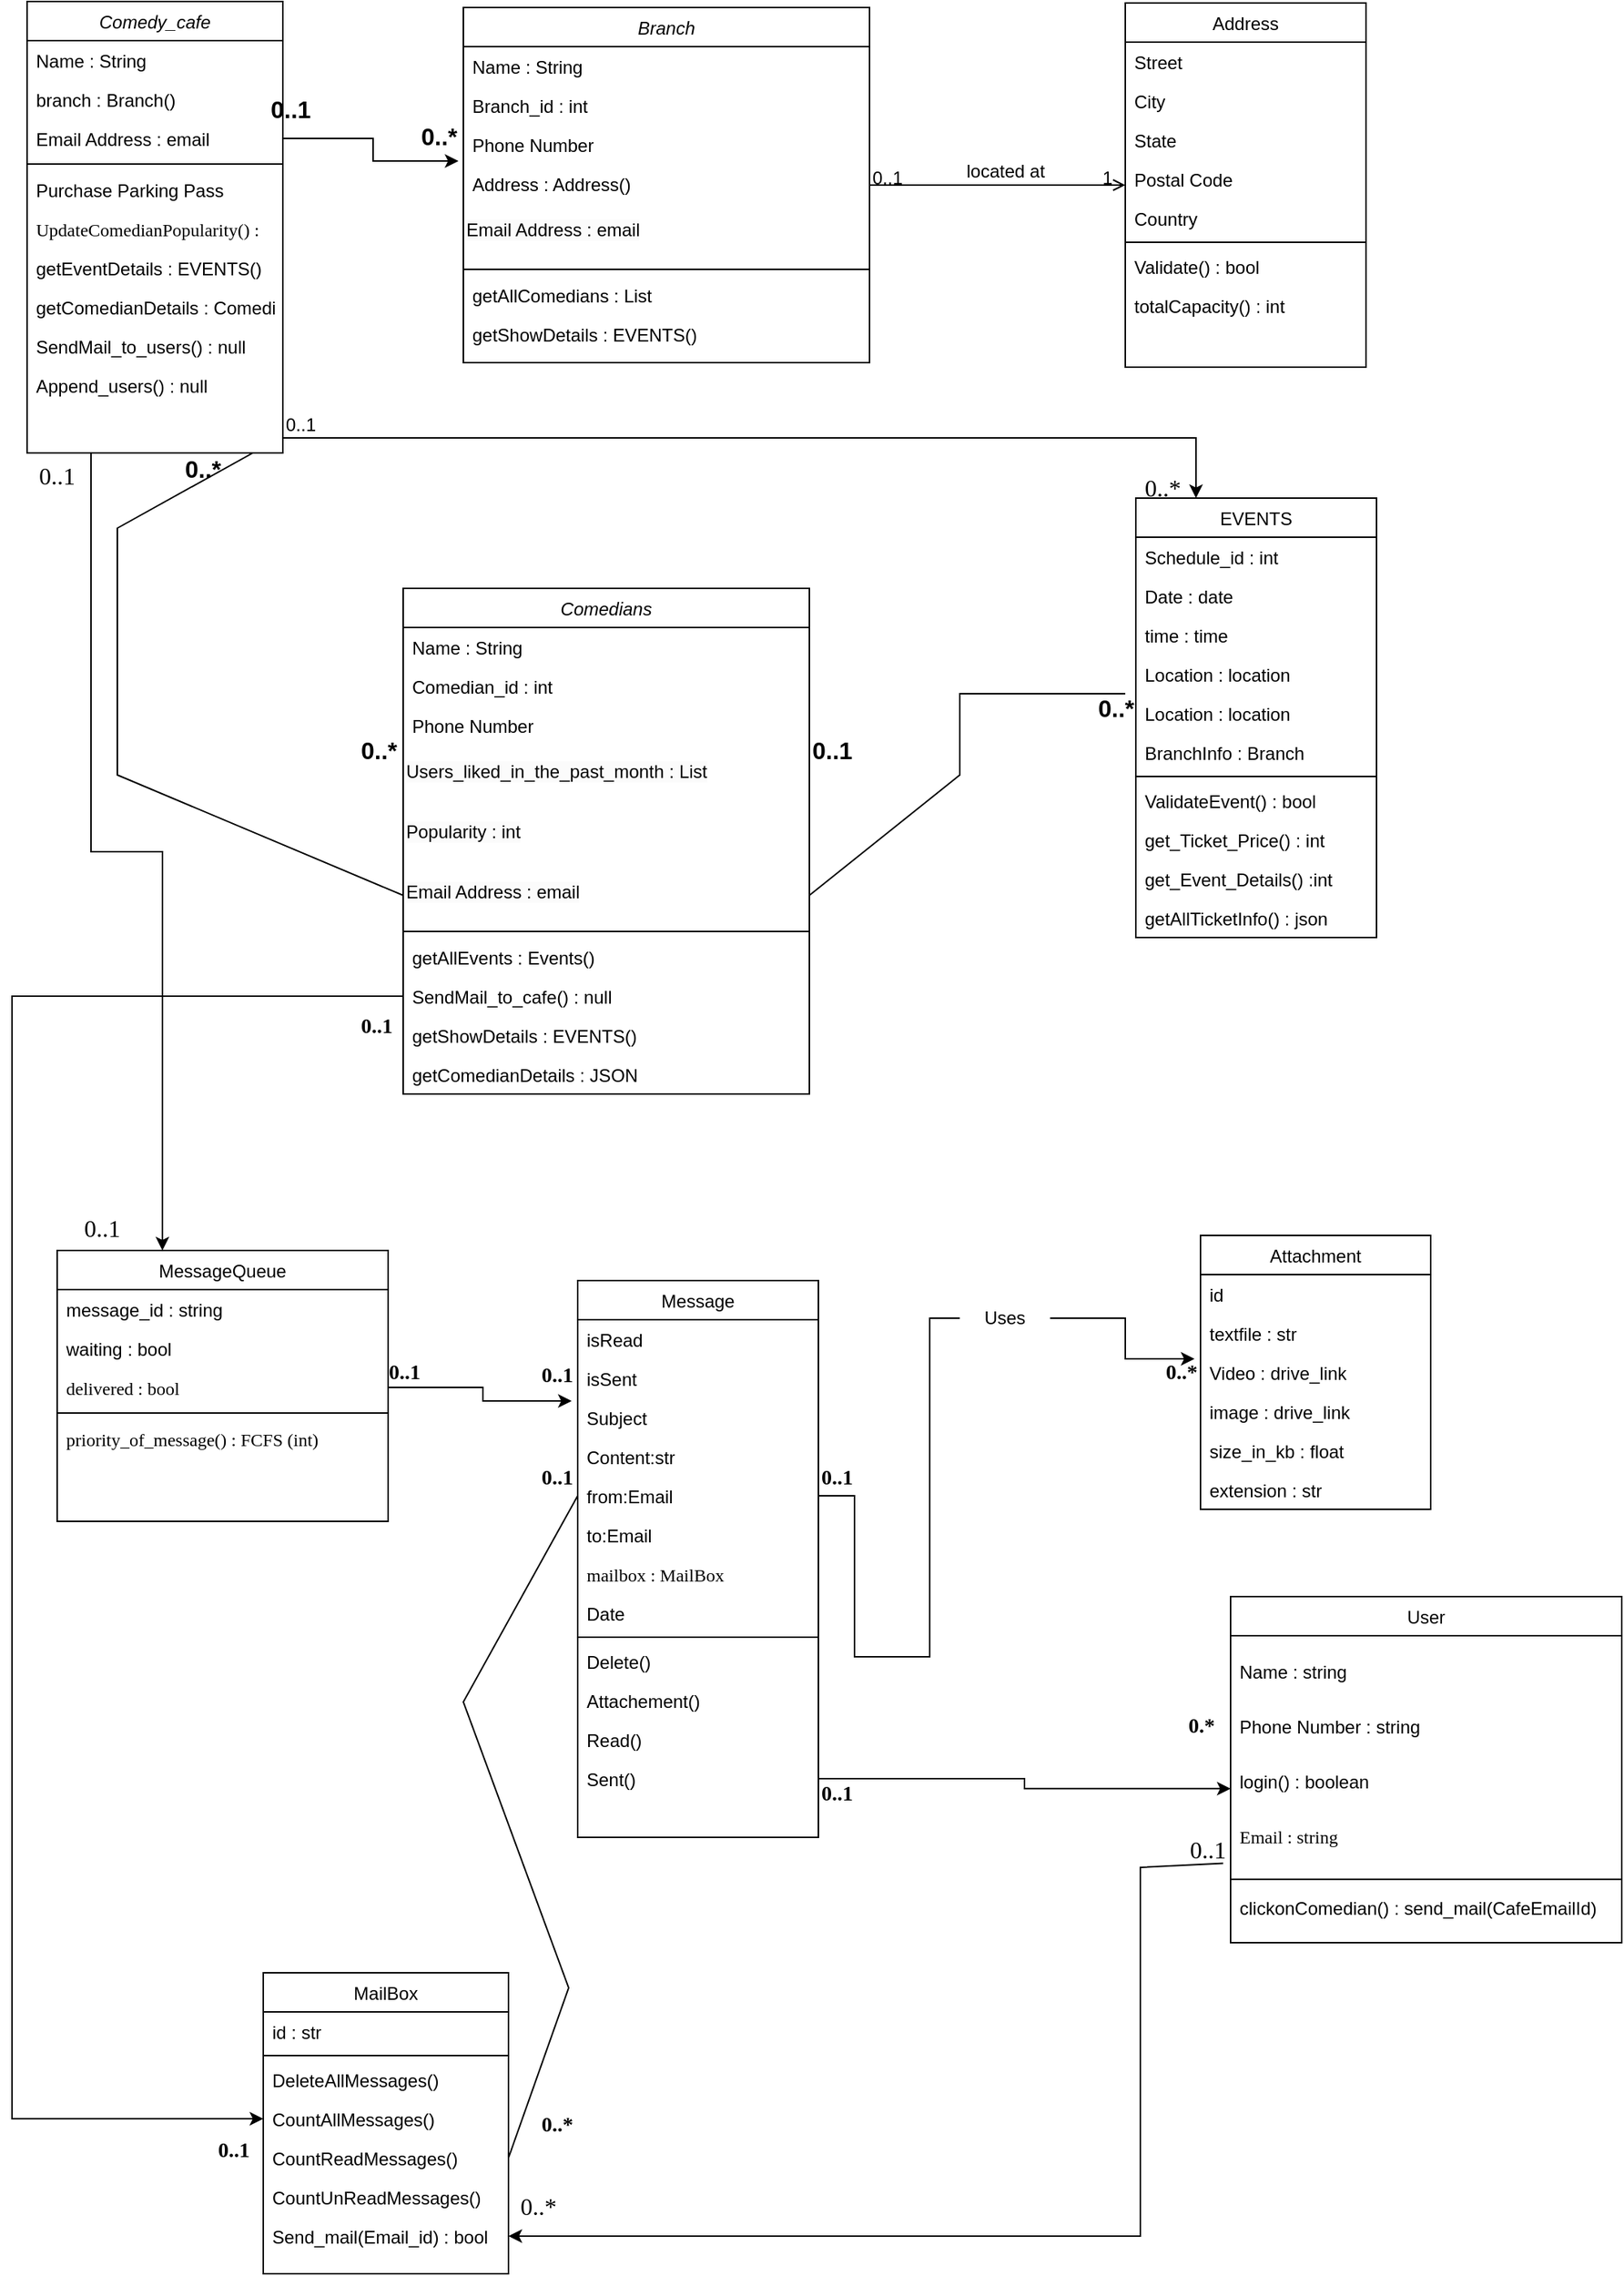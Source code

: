 <mxfile version="20.8.10" type="github">
  <diagram id="C5RBs43oDa-KdzZeNtuy" name="Page-1">
    <mxGraphModel dx="1122" dy="695" grid="1" gridSize="10" guides="1" tooltips="1" connect="1" arrows="1" fold="1" page="1" pageScale="1" pageWidth="413" pageHeight="583" math="0" shadow="0">
      <root>
        <mxCell id="WIyWlLk6GJQsqaUBKTNV-0" />
        <mxCell id="WIyWlLk6GJQsqaUBKTNV-1" parent="WIyWlLk6GJQsqaUBKTNV-0" />
        <mxCell id="zkfFHV4jXpPFQw0GAbJ--0" value="Branch" style="swimlane;fontStyle=2;align=center;verticalAlign=top;childLayout=stackLayout;horizontal=1;startSize=26;horizontalStack=0;resizeParent=1;resizeLast=0;collapsible=1;marginBottom=0;rounded=0;shadow=0;strokeWidth=1;" parent="WIyWlLk6GJQsqaUBKTNV-1" vertex="1">
          <mxGeometry x="310" y="24" width="270" height="236" as="geometry">
            <mxRectangle x="230" y="140" width="160" height="26" as="alternateBounds" />
          </mxGeometry>
        </mxCell>
        <mxCell id="zkfFHV4jXpPFQw0GAbJ--1" value="Name : String" style="text;align=left;verticalAlign=top;spacingLeft=4;spacingRight=4;overflow=hidden;rotatable=0;points=[[0,0.5],[1,0.5]];portConstraint=eastwest;" parent="zkfFHV4jXpPFQw0GAbJ--0" vertex="1">
          <mxGeometry y="26" width="270" height="26" as="geometry" />
        </mxCell>
        <mxCell id="TPlCCfwan0xk1k_wp_Np-145" value="Branch_id : int" style="text;align=left;verticalAlign=top;spacingLeft=4;spacingRight=4;overflow=hidden;rotatable=0;points=[[0,0.5],[1,0.5]];portConstraint=eastwest;rounded=0;shadow=0;html=0;" parent="zkfFHV4jXpPFQw0GAbJ--0" vertex="1">
          <mxGeometry y="52" width="270" height="26" as="geometry" />
        </mxCell>
        <mxCell id="zkfFHV4jXpPFQw0GAbJ--2" value="Phone Number" style="text;align=left;verticalAlign=top;spacingLeft=4;spacingRight=4;overflow=hidden;rotatable=0;points=[[0,0.5],[1,0.5]];portConstraint=eastwest;rounded=0;shadow=0;html=0;" parent="zkfFHV4jXpPFQw0GAbJ--0" vertex="1">
          <mxGeometry y="78" width="270" height="26" as="geometry" />
        </mxCell>
        <mxCell id="zkfFHV4jXpPFQw0GAbJ--3" value="Address : Address()" style="text;align=left;verticalAlign=top;spacingLeft=4;spacingRight=4;overflow=hidden;rotatable=0;points=[[0,0.5],[1,0.5]];portConstraint=eastwest;rounded=0;shadow=0;html=0;" parent="zkfFHV4jXpPFQw0GAbJ--0" vertex="1">
          <mxGeometry y="104" width="270" height="26" as="geometry" />
        </mxCell>
        <mxCell id="TPlCCfwan0xk1k_wp_Np-131" value="&lt;span style=&quot;color: rgb(0, 0, 0); font-family: Helvetica; font-size: 12px; font-style: normal; font-variant-ligatures: normal; font-variant-caps: normal; font-weight: 400; letter-spacing: normal; orphans: 2; text-align: left; text-indent: 0px; text-transform: none; widows: 2; word-spacing: 0px; -webkit-text-stroke-width: 0px; background-color: rgb(251, 251, 251); text-decoration-thickness: initial; text-decoration-style: initial; text-decoration-color: initial; float: none; display: inline !important;&quot;&gt;Email Address : email&lt;/span&gt;" style="text;whiteSpace=wrap;html=1;fontSize=16;fontFamily=Georgia;" parent="zkfFHV4jXpPFQw0GAbJ--0" vertex="1">
          <mxGeometry y="130" width="270" height="40" as="geometry" />
        </mxCell>
        <mxCell id="zkfFHV4jXpPFQw0GAbJ--4" value="" style="line;html=1;strokeWidth=1;align=left;verticalAlign=middle;spacingTop=-1;spacingLeft=3;spacingRight=3;rotatable=0;labelPosition=right;points=[];portConstraint=eastwest;" parent="zkfFHV4jXpPFQw0GAbJ--0" vertex="1">
          <mxGeometry y="170" width="270" height="8" as="geometry" />
        </mxCell>
        <mxCell id="zkfFHV4jXpPFQw0GAbJ--5" value="getAllComedians : List" style="text;align=left;verticalAlign=top;spacingLeft=4;spacingRight=4;overflow=hidden;rotatable=0;points=[[0,0.5],[1,0.5]];portConstraint=eastwest;" parent="zkfFHV4jXpPFQw0GAbJ--0" vertex="1">
          <mxGeometry y="178" width="270" height="26" as="geometry" />
        </mxCell>
        <mxCell id="TPlCCfwan0xk1k_wp_Np-132" value="getShowDetails : EVENTS()" style="text;align=left;verticalAlign=top;spacingLeft=4;spacingRight=4;overflow=hidden;rotatable=0;points=[[0,0.5],[1,0.5]];portConstraint=eastwest;" parent="zkfFHV4jXpPFQw0GAbJ--0" vertex="1">
          <mxGeometry y="204" width="270" height="26" as="geometry" />
        </mxCell>
        <mxCell id="zkfFHV4jXpPFQw0GAbJ--17" value="Address" style="swimlane;fontStyle=0;align=center;verticalAlign=top;childLayout=stackLayout;horizontal=1;startSize=26;horizontalStack=0;resizeParent=1;resizeLast=0;collapsible=1;marginBottom=0;rounded=0;shadow=0;strokeWidth=1;" parent="WIyWlLk6GJQsqaUBKTNV-1" vertex="1">
          <mxGeometry x="750" y="21" width="160" height="242" as="geometry">
            <mxRectangle x="550" y="140" width="160" height="26" as="alternateBounds" />
          </mxGeometry>
        </mxCell>
        <mxCell id="zkfFHV4jXpPFQw0GAbJ--18" value="Street" style="text;align=left;verticalAlign=top;spacingLeft=4;spacingRight=4;overflow=hidden;rotatable=0;points=[[0,0.5],[1,0.5]];portConstraint=eastwest;" parent="zkfFHV4jXpPFQw0GAbJ--17" vertex="1">
          <mxGeometry y="26" width="160" height="26" as="geometry" />
        </mxCell>
        <mxCell id="zkfFHV4jXpPFQw0GAbJ--19" value="City" style="text;align=left;verticalAlign=top;spacingLeft=4;spacingRight=4;overflow=hidden;rotatable=0;points=[[0,0.5],[1,0.5]];portConstraint=eastwest;rounded=0;shadow=0;html=0;" parent="zkfFHV4jXpPFQw0GAbJ--17" vertex="1">
          <mxGeometry y="52" width="160" height="26" as="geometry" />
        </mxCell>
        <mxCell id="zkfFHV4jXpPFQw0GAbJ--20" value="State" style="text;align=left;verticalAlign=top;spacingLeft=4;spacingRight=4;overflow=hidden;rotatable=0;points=[[0,0.5],[1,0.5]];portConstraint=eastwest;rounded=0;shadow=0;html=0;" parent="zkfFHV4jXpPFQw0GAbJ--17" vertex="1">
          <mxGeometry y="78" width="160" height="26" as="geometry" />
        </mxCell>
        <mxCell id="zkfFHV4jXpPFQw0GAbJ--21" value="Postal Code" style="text;align=left;verticalAlign=top;spacingLeft=4;spacingRight=4;overflow=hidden;rotatable=0;points=[[0,0.5],[1,0.5]];portConstraint=eastwest;rounded=0;shadow=0;html=0;" parent="zkfFHV4jXpPFQw0GAbJ--17" vertex="1">
          <mxGeometry y="104" width="160" height="26" as="geometry" />
        </mxCell>
        <mxCell id="zkfFHV4jXpPFQw0GAbJ--22" value="Country" style="text;align=left;verticalAlign=top;spacingLeft=4;spacingRight=4;overflow=hidden;rotatable=0;points=[[0,0.5],[1,0.5]];portConstraint=eastwest;rounded=0;shadow=0;html=0;" parent="zkfFHV4jXpPFQw0GAbJ--17" vertex="1">
          <mxGeometry y="130" width="160" height="26" as="geometry" />
        </mxCell>
        <mxCell id="zkfFHV4jXpPFQw0GAbJ--23" value="" style="line;html=1;strokeWidth=1;align=left;verticalAlign=middle;spacingTop=-1;spacingLeft=3;spacingRight=3;rotatable=0;labelPosition=right;points=[];portConstraint=eastwest;" parent="zkfFHV4jXpPFQw0GAbJ--17" vertex="1">
          <mxGeometry y="156" width="160" height="6" as="geometry" />
        </mxCell>
        <mxCell id="zkfFHV4jXpPFQw0GAbJ--24" value="Validate() : bool" style="text;align=left;verticalAlign=top;spacingLeft=4;spacingRight=4;overflow=hidden;rotatable=0;points=[[0,0.5],[1,0.5]];portConstraint=eastwest;" parent="zkfFHV4jXpPFQw0GAbJ--17" vertex="1">
          <mxGeometry y="162" width="160" height="26" as="geometry" />
        </mxCell>
        <mxCell id="zkfFHV4jXpPFQw0GAbJ--25" value="totalCapacity() : int" style="text;align=left;verticalAlign=top;spacingLeft=4;spacingRight=4;overflow=hidden;rotatable=0;points=[[0,0.5],[1,0.5]];portConstraint=eastwest;" parent="zkfFHV4jXpPFQw0GAbJ--17" vertex="1">
          <mxGeometry y="188" width="160" height="26" as="geometry" />
        </mxCell>
        <mxCell id="zkfFHV4jXpPFQw0GAbJ--26" value="" style="endArrow=open;shadow=0;strokeWidth=1;rounded=0;endFill=1;edgeStyle=elbowEdgeStyle;elbow=vertical;" parent="WIyWlLk6GJQsqaUBKTNV-1" source="zkfFHV4jXpPFQw0GAbJ--0" target="zkfFHV4jXpPFQw0GAbJ--17" edge="1">
          <mxGeometry x="0.5" y="41" relative="1" as="geometry">
            <mxPoint x="380" y="192" as="sourcePoint" />
            <mxPoint x="540" y="192" as="targetPoint" />
            <mxPoint x="-40" y="32" as="offset" />
          </mxGeometry>
        </mxCell>
        <mxCell id="zkfFHV4jXpPFQw0GAbJ--27" value="0..1" style="resizable=0;align=left;verticalAlign=bottom;labelBackgroundColor=none;fontSize=12;" parent="zkfFHV4jXpPFQw0GAbJ--26" connectable="0" vertex="1">
          <mxGeometry x="-1" relative="1" as="geometry">
            <mxPoint y="4" as="offset" />
          </mxGeometry>
        </mxCell>
        <mxCell id="zkfFHV4jXpPFQw0GAbJ--28" value="1" style="resizable=0;align=right;verticalAlign=bottom;labelBackgroundColor=none;fontSize=12;" parent="zkfFHV4jXpPFQw0GAbJ--26" connectable="0" vertex="1">
          <mxGeometry x="1" relative="1" as="geometry">
            <mxPoint x="-7" y="4" as="offset" />
          </mxGeometry>
        </mxCell>
        <mxCell id="zkfFHV4jXpPFQw0GAbJ--29" value="located at" style="text;html=1;resizable=0;points=[];;align=center;verticalAlign=middle;labelBackgroundColor=none;rounded=0;shadow=0;strokeWidth=1;fontSize=12;" parent="zkfFHV4jXpPFQw0GAbJ--26" vertex="1" connectable="0">
          <mxGeometry x="0.5" y="49" relative="1" as="geometry">
            <mxPoint x="-38" y="40" as="offset" />
          </mxGeometry>
        </mxCell>
        <mxCell id="TPlCCfwan0xk1k_wp_Np-191" style="edgeStyle=orthogonalEdgeStyle;rounded=0;orthogonalLoop=1;jettySize=auto;html=1;exitX=0.25;exitY=1;exitDx=0;exitDy=0;entryX=0.318;entryY=0;entryDx=0;entryDy=0;entryPerimeter=0;fontFamily=Georgia;fontSize=16;" parent="WIyWlLk6GJQsqaUBKTNV-1" source="TPlCCfwan0xk1k_wp_Np-108" target="zkfFHV4jXpPFQw0GAbJ--6" edge="1">
          <mxGeometry relative="1" as="geometry" />
        </mxCell>
        <mxCell id="TPlCCfwan0xk1k_wp_Np-108" value="Comedy_cafe" style="swimlane;fontStyle=2;align=center;verticalAlign=top;childLayout=stackLayout;horizontal=1;startSize=26;horizontalStack=0;resizeParent=1;resizeLast=0;collapsible=1;marginBottom=0;rounded=0;shadow=0;strokeWidth=1;" parent="WIyWlLk6GJQsqaUBKTNV-1" vertex="1">
          <mxGeometry x="20" y="20" width="170" height="300" as="geometry">
            <mxRectangle x="230" y="140" width="160" height="26" as="alternateBounds" />
          </mxGeometry>
        </mxCell>
        <mxCell id="TPlCCfwan0xk1k_wp_Np-109" value="Name : String" style="text;align=left;verticalAlign=top;spacingLeft=4;spacingRight=4;overflow=hidden;rotatable=0;points=[[0,0.5],[1,0.5]];portConstraint=eastwest;" parent="TPlCCfwan0xk1k_wp_Np-108" vertex="1">
          <mxGeometry y="26" width="170" height="26" as="geometry" />
        </mxCell>
        <mxCell id="TPlCCfwan0xk1k_wp_Np-110" value="branch : Branch()" style="text;align=left;verticalAlign=top;spacingLeft=4;spacingRight=4;overflow=hidden;rotatable=0;points=[[0,0.5],[1,0.5]];portConstraint=eastwest;rounded=0;shadow=0;html=0;" parent="TPlCCfwan0xk1k_wp_Np-108" vertex="1">
          <mxGeometry y="52" width="170" height="26" as="geometry" />
        </mxCell>
        <mxCell id="TPlCCfwan0xk1k_wp_Np-111" value="Email Address : email" style="text;align=left;verticalAlign=top;spacingLeft=4;spacingRight=4;overflow=hidden;rotatable=0;points=[[0,0.5],[1,0.5]];portConstraint=eastwest;rounded=0;shadow=0;html=0;" parent="TPlCCfwan0xk1k_wp_Np-108" vertex="1">
          <mxGeometry y="78" width="170" height="26" as="geometry" />
        </mxCell>
        <mxCell id="TPlCCfwan0xk1k_wp_Np-112" value="" style="line;html=1;strokeWidth=1;align=left;verticalAlign=middle;spacingTop=-1;spacingLeft=3;spacingRight=3;rotatable=0;labelPosition=right;points=[];portConstraint=eastwest;" parent="TPlCCfwan0xk1k_wp_Np-108" vertex="1">
          <mxGeometry y="104" width="170" height="8" as="geometry" />
        </mxCell>
        <mxCell id="TPlCCfwan0xk1k_wp_Np-113" value="Purchase Parking Pass" style="text;align=left;verticalAlign=top;spacingLeft=4;spacingRight=4;overflow=hidden;rotatable=0;points=[[0,0.5],[1,0.5]];portConstraint=eastwest;" parent="TPlCCfwan0xk1k_wp_Np-108" vertex="1">
          <mxGeometry y="112" width="170" height="26" as="geometry" />
        </mxCell>
        <mxCell id="TPlCCfwan0xk1k_wp_Np-127" value="UpdateComedianPopularity() : " style="text;strokeColor=none;fillColor=none;align=left;verticalAlign=top;spacingLeft=4;spacingRight=4;overflow=hidden;rotatable=0;points=[[0,0.5],[1,0.5]];portConstraint=eastwest;fontSize=12;fontFamily=Georgia;" parent="TPlCCfwan0xk1k_wp_Np-108" vertex="1">
          <mxGeometry y="138" width="170" height="26" as="geometry" />
        </mxCell>
        <mxCell id="TPlCCfwan0xk1k_wp_Np-159" value="getEventDetails : EVENTS()" style="text;align=left;verticalAlign=top;spacingLeft=4;spacingRight=4;overflow=hidden;rotatable=0;points=[[0,0.5],[1,0.5]];portConstraint=eastwest;" parent="TPlCCfwan0xk1k_wp_Np-108" vertex="1">
          <mxGeometry y="164" width="170" height="26" as="geometry" />
        </mxCell>
        <mxCell id="TPlCCfwan0xk1k_wp_Np-170" value="getComedianDetails : Comedians()" style="text;align=left;verticalAlign=top;spacingLeft=4;spacingRight=4;overflow=hidden;rotatable=0;points=[[0,0.5],[1,0.5]];portConstraint=eastwest;" parent="TPlCCfwan0xk1k_wp_Np-108" vertex="1">
          <mxGeometry y="190" width="170" height="26" as="geometry" />
        </mxCell>
        <mxCell id="TPlCCfwan0xk1k_wp_Np-178" value="SendMail_to_users() : null" style="text;align=left;verticalAlign=top;spacingLeft=4;spacingRight=4;overflow=hidden;rotatable=0;points=[[0,0.5],[1,0.5]];portConstraint=eastwest;" parent="TPlCCfwan0xk1k_wp_Np-108" vertex="1">
          <mxGeometry y="216" width="170" height="26" as="geometry" />
        </mxCell>
        <mxCell id="o_kxPmsI3BP2sSxDFneQ-3" value="Append_users() : null" style="text;align=left;verticalAlign=top;spacingLeft=4;spacingRight=4;overflow=hidden;rotatable=0;points=[[0,0.5],[1,0.5]];portConstraint=eastwest;" vertex="1" parent="TPlCCfwan0xk1k_wp_Np-108">
          <mxGeometry y="242" width="170" height="26" as="geometry" />
        </mxCell>
        <mxCell id="TPlCCfwan0xk1k_wp_Np-128" style="edgeStyle=orthogonalEdgeStyle;rounded=0;orthogonalLoop=1;jettySize=auto;html=1;exitX=1;exitY=0.5;exitDx=0;exitDy=0;entryX=-0.012;entryY=0.923;entryDx=0;entryDy=0;entryPerimeter=0;fontFamily=Georgia;fontSize=12;" parent="WIyWlLk6GJQsqaUBKTNV-1" source="TPlCCfwan0xk1k_wp_Np-111" target="zkfFHV4jXpPFQw0GAbJ--2" edge="1">
          <mxGeometry relative="1" as="geometry" />
        </mxCell>
        <mxCell id="TPlCCfwan0xk1k_wp_Np-129" value="0..*" style="resizable=0;align=left;verticalAlign=bottom;labelBackgroundColor=none;fontSize=16;fontStyle=1" parent="WIyWlLk6GJQsqaUBKTNV-1" connectable="0" vertex="1">
          <mxGeometry x="280" y="120" as="geometry" />
        </mxCell>
        <mxCell id="TPlCCfwan0xk1k_wp_Np-130" value="0..1" style="resizable=0;align=left;verticalAlign=bottom;labelBackgroundColor=none;fontSize=16;fontStyle=1" parent="WIyWlLk6GJQsqaUBKTNV-1" connectable="0" vertex="1">
          <mxGeometry x="180" y="102" as="geometry" />
        </mxCell>
        <mxCell id="TPlCCfwan0xk1k_wp_Np-135" value="EVENTS" style="swimlane;fontStyle=0;align=center;verticalAlign=top;childLayout=stackLayout;horizontal=1;startSize=26;horizontalStack=0;resizeParent=1;resizeLast=0;collapsible=1;marginBottom=0;rounded=0;shadow=0;strokeWidth=1;" parent="WIyWlLk6GJQsqaUBKTNV-1" vertex="1">
          <mxGeometry x="757" y="350" width="160" height="292" as="geometry">
            <mxRectangle x="550" y="140" width="160" height="26" as="alternateBounds" />
          </mxGeometry>
        </mxCell>
        <mxCell id="TPlCCfwan0xk1k_wp_Np-136" value="Schedule_id : int" style="text;align=left;verticalAlign=top;spacingLeft=4;spacingRight=4;overflow=hidden;rotatable=0;points=[[0,0.5],[1,0.5]];portConstraint=eastwest;" parent="TPlCCfwan0xk1k_wp_Np-135" vertex="1">
          <mxGeometry y="26" width="160" height="26" as="geometry" />
        </mxCell>
        <mxCell id="TPlCCfwan0xk1k_wp_Np-137" value="Date : date" style="text;align=left;verticalAlign=top;spacingLeft=4;spacingRight=4;overflow=hidden;rotatable=0;points=[[0,0.5],[1,0.5]];portConstraint=eastwest;rounded=0;shadow=0;html=0;" parent="TPlCCfwan0xk1k_wp_Np-135" vertex="1">
          <mxGeometry y="52" width="160" height="26" as="geometry" />
        </mxCell>
        <mxCell id="TPlCCfwan0xk1k_wp_Np-138" value="time : time" style="text;align=left;verticalAlign=top;spacingLeft=4;spacingRight=4;overflow=hidden;rotatable=0;points=[[0,0.5],[1,0.5]];portConstraint=eastwest;rounded=0;shadow=0;html=0;" parent="TPlCCfwan0xk1k_wp_Np-135" vertex="1">
          <mxGeometry y="78" width="160" height="26" as="geometry" />
        </mxCell>
        <mxCell id="TPlCCfwan0xk1k_wp_Np-146" value="Location : location" style="text;align=left;verticalAlign=top;spacingLeft=4;spacingRight=4;overflow=hidden;rotatable=0;points=[[0,0.5],[1,0.5]];portConstraint=eastwest;rounded=0;shadow=0;html=0;" parent="TPlCCfwan0xk1k_wp_Np-135" vertex="1">
          <mxGeometry y="104" width="160" height="26" as="geometry" />
        </mxCell>
        <mxCell id="TPlCCfwan0xk1k_wp_Np-139" value="Location : location" style="text;align=left;verticalAlign=top;spacingLeft=4;spacingRight=4;overflow=hidden;rotatable=0;points=[[0,0.5],[1,0.5]];portConstraint=eastwest;rounded=0;shadow=0;html=0;" parent="TPlCCfwan0xk1k_wp_Np-135" vertex="1">
          <mxGeometry y="130" width="160" height="26" as="geometry" />
        </mxCell>
        <mxCell id="TPlCCfwan0xk1k_wp_Np-140" value="BranchInfo : Branch " style="text;align=left;verticalAlign=top;spacingLeft=4;spacingRight=4;overflow=hidden;rotatable=0;points=[[0,0.5],[1,0.5]];portConstraint=eastwest;rounded=0;shadow=0;html=0;" parent="TPlCCfwan0xk1k_wp_Np-135" vertex="1">
          <mxGeometry y="156" width="160" height="26" as="geometry" />
        </mxCell>
        <mxCell id="TPlCCfwan0xk1k_wp_Np-141" value="" style="line;html=1;strokeWidth=1;align=left;verticalAlign=middle;spacingTop=-1;spacingLeft=3;spacingRight=3;rotatable=0;labelPosition=right;points=[];portConstraint=eastwest;" parent="TPlCCfwan0xk1k_wp_Np-135" vertex="1">
          <mxGeometry y="182" width="160" height="6" as="geometry" />
        </mxCell>
        <mxCell id="TPlCCfwan0xk1k_wp_Np-142" value="ValidateEvent() : bool" style="text;align=left;verticalAlign=top;spacingLeft=4;spacingRight=4;overflow=hidden;rotatable=0;points=[[0,0.5],[1,0.5]];portConstraint=eastwest;" parent="TPlCCfwan0xk1k_wp_Np-135" vertex="1">
          <mxGeometry y="188" width="160" height="26" as="geometry" />
        </mxCell>
        <mxCell id="TPlCCfwan0xk1k_wp_Np-149" value="get_Ticket_Price() : int" style="text;align=left;verticalAlign=top;spacingLeft=4;spacingRight=4;overflow=hidden;rotatable=0;points=[[0,0.5],[1,0.5]];portConstraint=eastwest;" parent="TPlCCfwan0xk1k_wp_Np-135" vertex="1">
          <mxGeometry y="214" width="160" height="26" as="geometry" />
        </mxCell>
        <mxCell id="TPlCCfwan0xk1k_wp_Np-148" value="get_Event_Details() :int" style="text;align=left;verticalAlign=top;spacingLeft=4;spacingRight=4;overflow=hidden;rotatable=0;points=[[0,0.5],[1,0.5]];portConstraint=eastwest;" parent="TPlCCfwan0xk1k_wp_Np-135" vertex="1">
          <mxGeometry y="240" width="160" height="26" as="geometry" />
        </mxCell>
        <mxCell id="TPlCCfwan0xk1k_wp_Np-147" value="getAllTicketInfo() : json" style="text;align=left;verticalAlign=top;spacingLeft=4;spacingRight=4;overflow=hidden;rotatable=0;points=[[0,0.5],[1,0.5]];portConstraint=eastwest;" parent="TPlCCfwan0xk1k_wp_Np-135" vertex="1">
          <mxGeometry y="266" width="160" height="26" as="geometry" />
        </mxCell>
        <mxCell id="TPlCCfwan0xk1k_wp_Np-150" value="Comedians" style="swimlane;fontStyle=2;align=center;verticalAlign=top;childLayout=stackLayout;horizontal=1;startSize=26;horizontalStack=0;resizeParent=1;resizeLast=0;collapsible=1;marginBottom=0;rounded=0;shadow=0;strokeWidth=1;" parent="WIyWlLk6GJQsqaUBKTNV-1" vertex="1">
          <mxGeometry x="270" y="410" width="270" height="336" as="geometry">
            <mxRectangle x="230" y="140" width="160" height="26" as="alternateBounds" />
          </mxGeometry>
        </mxCell>
        <mxCell id="TPlCCfwan0xk1k_wp_Np-151" value="Name : String" style="text;align=left;verticalAlign=top;spacingLeft=4;spacingRight=4;overflow=hidden;rotatable=0;points=[[0,0.5],[1,0.5]];portConstraint=eastwest;" parent="TPlCCfwan0xk1k_wp_Np-150" vertex="1">
          <mxGeometry y="26" width="270" height="26" as="geometry" />
        </mxCell>
        <mxCell id="TPlCCfwan0xk1k_wp_Np-152" value="Comedian_id : int" style="text;align=left;verticalAlign=top;spacingLeft=4;spacingRight=4;overflow=hidden;rotatable=0;points=[[0,0.5],[1,0.5]];portConstraint=eastwest;rounded=0;shadow=0;html=0;" parent="TPlCCfwan0xk1k_wp_Np-150" vertex="1">
          <mxGeometry y="52" width="270" height="26" as="geometry" />
        </mxCell>
        <mxCell id="TPlCCfwan0xk1k_wp_Np-153" value="Phone Number" style="text;align=left;verticalAlign=top;spacingLeft=4;spacingRight=4;overflow=hidden;rotatable=0;points=[[0,0.5],[1,0.5]];portConstraint=eastwest;rounded=0;shadow=0;html=0;" parent="TPlCCfwan0xk1k_wp_Np-150" vertex="1">
          <mxGeometry y="78" width="270" height="26" as="geometry" />
        </mxCell>
        <mxCell id="o_kxPmsI3BP2sSxDFneQ-2" value="&lt;span style=&quot;color: rgb(0, 0, 0); font-family: Helvetica; font-size: 12px; font-style: normal; font-variant-ligatures: normal; font-variant-caps: normal; font-weight: 400; letter-spacing: normal; orphans: 2; text-align: left; text-indent: 0px; text-transform: none; widows: 2; word-spacing: 0px; -webkit-text-stroke-width: 0px; background-color: rgb(251, 251, 251); text-decoration-thickness: initial; text-decoration-style: initial; text-decoration-color: initial; float: none; display: inline !important;&quot;&gt;Users_liked_in_the_past_month : List&lt;/span&gt;" style="text;whiteSpace=wrap;html=1;fontSize=16;fontFamily=Georgia;" vertex="1" parent="TPlCCfwan0xk1k_wp_Np-150">
          <mxGeometry y="104" width="270" height="40" as="geometry" />
        </mxCell>
        <mxCell id="o_kxPmsI3BP2sSxDFneQ-1" value="&lt;span style=&quot;color: rgb(0, 0, 0); font-family: Helvetica; font-size: 12px; font-style: normal; font-variant-ligatures: normal; font-variant-caps: normal; font-weight: 400; letter-spacing: normal; orphans: 2; text-align: left; text-indent: 0px; text-transform: none; widows: 2; word-spacing: 0px; -webkit-text-stroke-width: 0px; background-color: rgb(251, 251, 251); text-decoration-thickness: initial; text-decoration-style: initial; text-decoration-color: initial; float: none; display: inline !important;&quot;&gt;Popularity : int&lt;/span&gt;" style="text;whiteSpace=wrap;html=1;fontSize=16;fontFamily=Georgia;" vertex="1" parent="TPlCCfwan0xk1k_wp_Np-150">
          <mxGeometry y="144" width="270" height="40" as="geometry" />
        </mxCell>
        <mxCell id="TPlCCfwan0xk1k_wp_Np-155" value="&lt;span style=&quot;color: rgb(0, 0, 0); font-family: Helvetica; font-size: 12px; font-style: normal; font-variant-ligatures: normal; font-variant-caps: normal; font-weight: 400; letter-spacing: normal; orphans: 2; text-align: left; text-indent: 0px; text-transform: none; widows: 2; word-spacing: 0px; -webkit-text-stroke-width: 0px; background-color: rgb(251, 251, 251); text-decoration-thickness: initial; text-decoration-style: initial; text-decoration-color: initial; float: none; display: inline !important;&quot;&gt;Email Address : email&lt;/span&gt;" style="text;whiteSpace=wrap;html=1;fontSize=16;fontFamily=Georgia;" parent="TPlCCfwan0xk1k_wp_Np-150" vertex="1">
          <mxGeometry y="184" width="270" height="40" as="geometry" />
        </mxCell>
        <mxCell id="TPlCCfwan0xk1k_wp_Np-156" value="" style="line;html=1;strokeWidth=1;align=left;verticalAlign=middle;spacingTop=-1;spacingLeft=3;spacingRight=3;rotatable=0;labelPosition=right;points=[];portConstraint=eastwest;" parent="TPlCCfwan0xk1k_wp_Np-150" vertex="1">
          <mxGeometry y="224" width="270" height="8" as="geometry" />
        </mxCell>
        <mxCell id="TPlCCfwan0xk1k_wp_Np-157" value="getAllEvents : Events()" style="text;align=left;verticalAlign=top;spacingLeft=4;spacingRight=4;overflow=hidden;rotatable=0;points=[[0,0.5],[1,0.5]];portConstraint=eastwest;" parent="TPlCCfwan0xk1k_wp_Np-150" vertex="1">
          <mxGeometry y="232" width="270" height="26" as="geometry" />
        </mxCell>
        <mxCell id="o_kxPmsI3BP2sSxDFneQ-0" value="SendMail_to_cafe() : null" style="text;align=left;verticalAlign=top;spacingLeft=4;spacingRight=4;overflow=hidden;rotatable=0;points=[[0,0.5],[1,0.5]];portConstraint=eastwest;" vertex="1" parent="TPlCCfwan0xk1k_wp_Np-150">
          <mxGeometry y="258" width="270" height="26" as="geometry" />
        </mxCell>
        <mxCell id="TPlCCfwan0xk1k_wp_Np-158" value="getShowDetails : EVENTS()" style="text;align=left;verticalAlign=top;spacingLeft=4;spacingRight=4;overflow=hidden;rotatable=0;points=[[0,0.5],[1,0.5]];portConstraint=eastwest;" parent="TPlCCfwan0xk1k_wp_Np-150" vertex="1">
          <mxGeometry y="284" width="270" height="26" as="geometry" />
        </mxCell>
        <mxCell id="TPlCCfwan0xk1k_wp_Np-177" value="getComedianDetails : JSON" style="text;align=left;verticalAlign=top;spacingLeft=4;spacingRight=4;overflow=hidden;rotatable=0;points=[[0,0.5],[1,0.5]];portConstraint=eastwest;" parent="TPlCCfwan0xk1k_wp_Np-150" vertex="1">
          <mxGeometry y="310" width="270" height="26" as="geometry" />
        </mxCell>
        <mxCell id="TPlCCfwan0xk1k_wp_Np-163" value="0..*" style="resizable=0;align=left;verticalAlign=bottom;labelBackgroundColor=none;fontSize=16;fontStyle=1" parent="WIyWlLk6GJQsqaUBKTNV-1" connectable="0" vertex="1">
          <mxGeometry x="730" y="500" as="geometry" />
        </mxCell>
        <mxCell id="TPlCCfwan0xk1k_wp_Np-164" value="0..1" style="resizable=0;align=left;verticalAlign=bottom;labelBackgroundColor=none;fontSize=16;fontStyle=1" parent="WIyWlLk6GJQsqaUBKTNV-1" connectable="0" vertex="1">
          <mxGeometry x="540" y="528" as="geometry" />
        </mxCell>
        <mxCell id="TPlCCfwan0xk1k_wp_Np-166" value="" style="endArrow=none;html=1;rounded=0;fontFamily=Georgia;fontSize=16;exitX=1;exitY=0.5;exitDx=0;exitDy=0;" parent="WIyWlLk6GJQsqaUBKTNV-1" source="TPlCCfwan0xk1k_wp_Np-155" edge="1">
          <mxGeometry width="50" height="50" relative="1" as="geometry">
            <mxPoint x="580" y="480" as="sourcePoint" />
            <mxPoint x="750" y="480" as="targetPoint" />
            <Array as="points">
              <mxPoint x="640" y="534" />
              <mxPoint x="640" y="480" />
            </Array>
          </mxGeometry>
        </mxCell>
        <mxCell id="TPlCCfwan0xk1k_wp_Np-167" value="" style="endArrow=none;html=1;rounded=0;fontFamily=Georgia;fontSize=16;entryX=0.5;entryY=1;entryDx=0;entryDy=0;exitX=0;exitY=0.5;exitDx=0;exitDy=0;" parent="WIyWlLk6GJQsqaUBKTNV-1" source="TPlCCfwan0xk1k_wp_Np-155" target="TPlCCfwan0xk1k_wp_Np-108" edge="1">
          <mxGeometry width="50" height="50" relative="1" as="geometry">
            <mxPoint x="80" y="460" as="sourcePoint" />
            <mxPoint x="125" y="267" as="targetPoint" />
            <Array as="points">
              <mxPoint x="80" y="534" />
              <mxPoint x="80" y="370" />
              <mxPoint x="170" y="320" />
            </Array>
          </mxGeometry>
        </mxCell>
        <mxCell id="TPlCCfwan0xk1k_wp_Np-168" value="0..*" style="resizable=0;align=left;verticalAlign=bottom;labelBackgroundColor=none;fontSize=16;fontStyle=1" parent="WIyWlLk6GJQsqaUBKTNV-1" connectable="0" vertex="1">
          <mxGeometry x="240" y="528" as="geometry" />
        </mxCell>
        <mxCell id="TPlCCfwan0xk1k_wp_Np-169" value="0..*" style="resizable=0;align=left;verticalAlign=bottom;labelBackgroundColor=none;fontSize=16;fontStyle=1" parent="WIyWlLk6GJQsqaUBKTNV-1" connectable="0" vertex="1">
          <mxGeometry x="80" y="335" as="geometry">
            <mxPoint x="43" y="6" as="offset" />
          </mxGeometry>
        </mxCell>
        <mxCell id="zkfFHV4jXpPFQw0GAbJ--6" value="MessageQueue" style="swimlane;fontStyle=0;align=center;verticalAlign=top;childLayout=stackLayout;horizontal=1;startSize=26;horizontalStack=0;resizeParent=1;resizeLast=0;collapsible=1;marginBottom=0;rounded=0;shadow=0;strokeWidth=1;container=0;" parent="WIyWlLk6GJQsqaUBKTNV-1" vertex="1">
          <mxGeometry x="40" y="850" width="220" height="180" as="geometry">
            <mxRectangle x="130" y="380" width="160" height="26" as="alternateBounds" />
          </mxGeometry>
        </mxCell>
        <mxCell id="TPlCCfwan0xk1k_wp_Np-31" value="Message" style="swimlane;fontStyle=0;align=center;verticalAlign=top;childLayout=stackLayout;horizontal=1;startSize=26;horizontalStack=0;resizeParent=1;resizeLast=0;collapsible=1;marginBottom=0;rounded=0;shadow=0;strokeWidth=1;container=0;" parent="WIyWlLk6GJQsqaUBKTNV-1" vertex="1">
          <mxGeometry x="386" y="870" width="160" height="370" as="geometry">
            <mxRectangle x="550" y="140" width="160" height="26" as="alternateBounds" />
          </mxGeometry>
        </mxCell>
        <mxCell id="TPlCCfwan0xk1k_wp_Np-91" value="" style="edgeStyle=orthogonalEdgeStyle;rounded=0;orthogonalLoop=1;jettySize=auto;html=1;exitX=1;exitY=0.5;exitDx=0;exitDy=0;endArrow=none;" parent="WIyWlLk6GJQsqaUBKTNV-1" source="TPlCCfwan0xk1k_wp_Np-43" target="TPlCCfwan0xk1k_wp_Np-92" edge="1">
          <mxGeometry relative="1" as="geometry">
            <mxPoint x="730" y="1300" as="targetPoint" />
            <mxPoint x="546" y="1013" as="sourcePoint" />
            <Array as="points">
              <mxPoint x="570" y="1013" />
              <mxPoint x="570" y="1120" />
              <mxPoint x="620" y="1120" />
            </Array>
          </mxGeometry>
        </mxCell>
        <mxCell id="TPlCCfwan0xk1k_wp_Np-182" style="edgeStyle=orthogonalEdgeStyle;rounded=0;orthogonalLoop=1;jettySize=auto;html=1;exitX=1;exitY=0.5;exitDx=0;exitDy=0;entryX=-0.026;entryY=0.154;entryDx=0;entryDy=0;entryPerimeter=0;fontFamily=Georgia;fontSize=16;" parent="WIyWlLk6GJQsqaUBKTNV-1" source="TPlCCfwan0xk1k_wp_Np-92" target="TPlCCfwan0xk1k_wp_Np-82" edge="1">
          <mxGeometry relative="1" as="geometry" />
        </mxCell>
        <mxCell id="TPlCCfwan0xk1k_wp_Np-92" value="Uses" style="text;html=1;strokeColor=none;fillColor=none;align=center;verticalAlign=middle;whiteSpace=wrap;rounded=0;container=0;" parent="WIyWlLk6GJQsqaUBKTNV-1" vertex="1">
          <mxGeometry x="640" y="880" width="60" height="30" as="geometry" />
        </mxCell>
        <mxCell id="TPlCCfwan0xk1k_wp_Np-95" value="0..1" style="resizable=0;align=left;verticalAlign=bottom;labelBackgroundColor=none;fontSize=14;fontStyle=1;fontFamily=Georgia;container=0;" parent="WIyWlLk6GJQsqaUBKTNV-1" connectable="0" vertex="1">
          <mxGeometry x="546" y="1010" as="geometry" />
        </mxCell>
        <mxCell id="TPlCCfwan0xk1k_wp_Np-96" value="" style="endArrow=none;html=1;rounded=0;fontFamily=Georgia;fontSize=14;exitX=1;exitY=0.5;exitDx=0;exitDy=0;entryX=0;entryY=0.5;entryDx=0;entryDy=0;" parent="WIyWlLk6GJQsqaUBKTNV-1" source="TPlCCfwan0xk1k_wp_Np-61" target="TPlCCfwan0xk1k_wp_Np-43" edge="1">
          <mxGeometry width="50" height="50" relative="1" as="geometry">
            <mxPoint x="404" y="1390" as="sourcePoint" />
            <mxPoint x="454" y="1340" as="targetPoint" />
            <Array as="points">
              <mxPoint x="380" y="1340" />
              <mxPoint x="310" y="1150" />
            </Array>
          </mxGeometry>
        </mxCell>
        <mxCell id="TPlCCfwan0xk1k_wp_Np-99" value="0..1" style="resizable=0;align=left;verticalAlign=bottom;labelBackgroundColor=none;fontSize=14;fontStyle=1;fontFamily=Georgia;container=0;" parent="WIyWlLk6GJQsqaUBKTNV-1" connectable="0" vertex="1">
          <mxGeometry x="360" y="1010" as="geometry" />
        </mxCell>
        <mxCell id="TPlCCfwan0xk1k_wp_Np-105" style="edgeStyle=orthogonalEdgeStyle;rounded=0;orthogonalLoop=1;jettySize=auto;html=1;exitX=1;exitY=0.5;exitDx=0;exitDy=0;entryX=-0.025;entryY=0.077;entryDx=0;entryDy=0;entryPerimeter=0;fontFamily=Georgia;fontSize=12;" parent="WIyWlLk6GJQsqaUBKTNV-1" source="TPlCCfwan0xk1k_wp_Np-100" target="TPlCCfwan0xk1k_wp_Np-34" edge="1">
          <mxGeometry relative="1" as="geometry" />
        </mxCell>
        <mxCell id="TPlCCfwan0xk1k_wp_Np-106" value="0..1" style="resizable=0;align=left;verticalAlign=bottom;labelBackgroundColor=none;fontSize=14;fontStyle=1;fontFamily=Georgia;container=0;" parent="WIyWlLk6GJQsqaUBKTNV-1" connectable="0" vertex="1">
          <mxGeometry x="258.5" y="940" as="geometry" />
        </mxCell>
        <mxCell id="TPlCCfwan0xk1k_wp_Np-107" value="0..1" style="resizable=0;align=left;verticalAlign=bottom;labelBackgroundColor=none;fontSize=14;fontStyle=1;fontFamily=Georgia;container=0;" parent="WIyWlLk6GJQsqaUBKTNV-1" connectable="0" vertex="1">
          <mxGeometry x="360" y="942" as="geometry" />
        </mxCell>
        <mxCell id="TPlCCfwan0xk1k_wp_Np-123" style="edgeStyle=orthogonalEdgeStyle;rounded=0;orthogonalLoop=1;jettySize=auto;html=1;exitX=1;exitY=0.5;exitDx=0;exitDy=0;entryX=0;entryY=0.5;entryDx=0;entryDy=0;fontFamily=Georgia;fontSize=12;" parent="WIyWlLk6GJQsqaUBKTNV-1" source="TPlCCfwan0xk1k_wp_Np-39" target="41kQ8d5mnM5o8ySOcaNj-13" edge="1">
          <mxGeometry relative="1" as="geometry">
            <mxPoint x="540" y="941" as="sourcePoint" />
            <mxPoint x="722" y="950.002" as="targetPoint" />
          </mxGeometry>
        </mxCell>
        <mxCell id="zkfFHV4jXpPFQw0GAbJ--7" value="message_id : string" style="text;align=left;verticalAlign=top;spacingLeft=4;spacingRight=4;overflow=hidden;rotatable=0;points=[[0,0.5],[1,0.5]];portConstraint=eastwest;container=0;" parent="WIyWlLk6GJQsqaUBKTNV-1" vertex="1">
          <mxGeometry x="40" y="876" width="220" height="26" as="geometry" />
        </mxCell>
        <mxCell id="zkfFHV4jXpPFQw0GAbJ--8" value="waiting : bool" style="text;align=left;verticalAlign=top;spacingLeft=4;spacingRight=4;overflow=hidden;rotatable=0;points=[[0,0.5],[1,0.5]];portConstraint=eastwest;rounded=0;shadow=0;html=0;container=0;" parent="WIyWlLk6GJQsqaUBKTNV-1" vertex="1">
          <mxGeometry x="40" y="902" width="220" height="26" as="geometry" />
        </mxCell>
        <mxCell id="TPlCCfwan0xk1k_wp_Np-100" value="delivered : bool" style="text;strokeColor=none;fillColor=none;align=left;verticalAlign=top;spacingLeft=4;spacingRight=4;overflow=hidden;rotatable=0;points=[[0,0.5],[1,0.5]];portConstraint=eastwest;fontSize=12;fontFamily=Georgia;container=0;" parent="WIyWlLk6GJQsqaUBKTNV-1" vertex="1">
          <mxGeometry x="40" y="928" width="220" height="26" as="geometry" />
        </mxCell>
        <mxCell id="zkfFHV4jXpPFQw0GAbJ--9" value="" style="line;html=1;strokeWidth=1;align=left;verticalAlign=middle;spacingTop=-1;spacingLeft=3;spacingRight=3;rotatable=0;labelPosition=right;points=[];portConstraint=eastwest;container=0;" parent="WIyWlLk6GJQsqaUBKTNV-1" vertex="1">
          <mxGeometry x="40" y="954" width="220" height="8" as="geometry" />
        </mxCell>
        <mxCell id="TPlCCfwan0xk1k_wp_Np-104" value="priority_of_message() : FCFS (int)" style="text;strokeColor=none;fillColor=none;align=left;verticalAlign=top;spacingLeft=4;spacingRight=4;overflow=hidden;rotatable=0;points=[[0,0.5],[1,0.5]];portConstraint=eastwest;fontSize=12;fontFamily=Georgia;container=0;" parent="WIyWlLk6GJQsqaUBKTNV-1" vertex="1">
          <mxGeometry x="40" y="962" width="220" height="26" as="geometry" />
        </mxCell>
        <mxCell id="TPlCCfwan0xk1k_wp_Np-32" value="isRead" style="text;align=left;verticalAlign=top;spacingLeft=4;spacingRight=4;overflow=hidden;rotatable=0;points=[[0,0.5],[1,0.5]];portConstraint=eastwest;container=0;" parent="WIyWlLk6GJQsqaUBKTNV-1" vertex="1">
          <mxGeometry x="386" y="896" width="160" height="26" as="geometry" />
        </mxCell>
        <mxCell id="TPlCCfwan0xk1k_wp_Np-33" value="isSent" style="text;align=left;verticalAlign=top;spacingLeft=4;spacingRight=4;overflow=hidden;rotatable=0;points=[[0,0.5],[1,0.5]];portConstraint=eastwest;rounded=0;shadow=0;html=0;container=0;" parent="WIyWlLk6GJQsqaUBKTNV-1" vertex="1">
          <mxGeometry x="386" y="922" width="160" height="26" as="geometry" />
        </mxCell>
        <mxCell id="TPlCCfwan0xk1k_wp_Np-34" value="Subject" style="text;align=left;verticalAlign=top;spacingLeft=4;spacingRight=4;overflow=hidden;rotatable=0;points=[[0,0.5],[1,0.5]];portConstraint=eastwest;rounded=0;shadow=0;html=0;container=0;" parent="WIyWlLk6GJQsqaUBKTNV-1" vertex="1">
          <mxGeometry x="386" y="948" width="160" height="26" as="geometry" />
        </mxCell>
        <mxCell id="TPlCCfwan0xk1k_wp_Np-35" value="Content:str " style="text;align=left;verticalAlign=top;spacingLeft=4;spacingRight=4;overflow=hidden;rotatable=0;points=[[0,0.5],[1,0.5]];portConstraint=eastwest;rounded=0;shadow=0;html=0;container=0;" parent="WIyWlLk6GJQsqaUBKTNV-1" vertex="1">
          <mxGeometry x="386" y="974" width="160" height="26" as="geometry" />
        </mxCell>
        <mxCell id="TPlCCfwan0xk1k_wp_Np-43" value="from:Email" style="text;strokeColor=none;fillColor=none;align=left;verticalAlign=top;spacingLeft=4;spacingRight=4;overflow=hidden;rotatable=0;points=[[0,0.5],[1,0.5]];portConstraint=eastwest;container=0;" parent="WIyWlLk6GJQsqaUBKTNV-1" vertex="1">
          <mxGeometry x="386" y="1000" width="160" height="26" as="geometry" />
        </mxCell>
        <mxCell id="TPlCCfwan0xk1k_wp_Np-36" value="to:Email" style="text;align=left;verticalAlign=top;spacingLeft=4;spacingRight=4;overflow=hidden;rotatable=0;points=[[0,0.5],[1,0.5]];portConstraint=eastwest;rounded=0;shadow=0;html=0;container=0;" parent="WIyWlLk6GJQsqaUBKTNV-1" vertex="1">
          <mxGeometry x="386" y="1026" width="160" height="26" as="geometry" />
        </mxCell>
        <mxCell id="TPlCCfwan0xk1k_wp_Np-102" value="mailbox : MailBox" style="text;strokeColor=none;fillColor=none;align=left;verticalAlign=top;spacingLeft=4;spacingRight=4;overflow=hidden;rotatable=0;points=[[0,0.5],[1,0.5]];portConstraint=eastwest;fontSize=12;fontFamily=Georgia;container=0;" parent="WIyWlLk6GJQsqaUBKTNV-1" vertex="1">
          <mxGeometry x="386" y="1052" width="160" height="26" as="geometry" />
        </mxCell>
        <mxCell id="TPlCCfwan0xk1k_wp_Np-45" value="Date" style="text;strokeColor=none;fillColor=none;align=left;verticalAlign=top;spacingLeft=4;spacingRight=4;overflow=hidden;rotatable=0;points=[[0,0.5],[1,0.5]];portConstraint=eastwest;container=0;" parent="WIyWlLk6GJQsqaUBKTNV-1" vertex="1">
          <mxGeometry x="386" y="1078" width="160" height="26" as="geometry" />
        </mxCell>
        <mxCell id="TPlCCfwan0xk1k_wp_Np-37" value="" style="line;html=1;strokeWidth=1;align=left;verticalAlign=middle;spacingTop=-1;spacingLeft=3;spacingRight=3;rotatable=0;labelPosition=right;points=[];portConstraint=eastwest;container=0;" parent="WIyWlLk6GJQsqaUBKTNV-1" vertex="1">
          <mxGeometry x="386" y="1104" width="160" height="6" as="geometry" />
        </mxCell>
        <mxCell id="TPlCCfwan0xk1k_wp_Np-48" value="Delete()" style="text;strokeColor=none;fillColor=none;align=left;verticalAlign=top;spacingLeft=4;spacingRight=4;overflow=hidden;rotatable=0;points=[[0,0.5],[1,0.5]];portConstraint=eastwest;container=0;" parent="WIyWlLk6GJQsqaUBKTNV-1" vertex="1">
          <mxGeometry x="386" y="1110" width="160" height="26" as="geometry" />
        </mxCell>
        <mxCell id="TPlCCfwan0xk1k_wp_Np-46" value="Attachement()" style="text;strokeColor=none;fillColor=none;align=left;verticalAlign=top;spacingLeft=4;spacingRight=4;overflow=hidden;rotatable=0;points=[[0,0.5],[1,0.5]];portConstraint=eastwest;container=0;" parent="WIyWlLk6GJQsqaUBKTNV-1" vertex="1">
          <mxGeometry x="386" y="1136" width="160" height="26" as="geometry" />
        </mxCell>
        <mxCell id="TPlCCfwan0xk1k_wp_Np-38" value="Read()" style="text;align=left;verticalAlign=top;spacingLeft=4;spacingRight=4;overflow=hidden;rotatable=0;points=[[0,0.5],[1,0.5]];portConstraint=eastwest;container=0;" parent="WIyWlLk6GJQsqaUBKTNV-1" vertex="1">
          <mxGeometry x="386" y="1162" width="160" height="26" as="geometry" />
        </mxCell>
        <mxCell id="TPlCCfwan0xk1k_wp_Np-39" value="Sent()" style="text;align=left;verticalAlign=top;spacingLeft=4;spacingRight=4;overflow=hidden;rotatable=0;points=[[0,0.5],[1,0.5]];portConstraint=eastwest;container=0;" parent="WIyWlLk6GJQsqaUBKTNV-1" vertex="1">
          <mxGeometry x="386" y="1188" width="160" height="26" as="geometry" />
        </mxCell>
        <mxCell id="TPlCCfwan0xk1k_wp_Np-172" style="edgeStyle=orthogonalEdgeStyle;rounded=0;orthogonalLoop=1;jettySize=auto;html=1;exitX=1;exitY=0.5;exitDx=0;exitDy=0;entryX=0.25;entryY=0;entryDx=0;entryDy=0;fontFamily=Georgia;fontSize=16;" parent="WIyWlLk6GJQsqaUBKTNV-1" source="TPlCCfwan0xk1k_wp_Np-159" target="TPlCCfwan0xk1k_wp_Np-135" edge="1">
          <mxGeometry relative="1" as="geometry">
            <Array as="points">
              <mxPoint x="190" y="310" />
              <mxPoint x="797" y="310" />
            </Array>
          </mxGeometry>
        </mxCell>
        <mxCell id="TPlCCfwan0xk1k_wp_Np-173" value="0..1" style="resizable=0;align=left;verticalAlign=bottom;labelBackgroundColor=none;fontSize=12;" parent="WIyWlLk6GJQsqaUBKTNV-1" connectable="0" vertex="1">
          <mxGeometry x="190" y="310" as="geometry" />
        </mxCell>
        <mxCell id="TPlCCfwan0xk1k_wp_Np-176" value="0..*" style="text;html=1;strokeColor=none;fillColor=none;align=center;verticalAlign=middle;whiteSpace=wrap;rounded=0;fontSize=16;fontFamily=Georgia;" parent="WIyWlLk6GJQsqaUBKTNV-1" vertex="1">
          <mxGeometry x="750" y="335" width="50" height="15" as="geometry" />
        </mxCell>
        <mxCell id="TPlCCfwan0xk1k_wp_Np-179" value="" style="group" parent="WIyWlLk6GJQsqaUBKTNV-1" vertex="1" connectable="0">
          <mxGeometry x="820" y="1080" width="260" height="230" as="geometry" />
        </mxCell>
        <mxCell id="TPlCCfwan0xk1k_wp_Np-115" value="User" style="swimlane;fontStyle=0;align=center;verticalAlign=top;childLayout=stackLayout;horizontal=1;startSize=26;horizontalStack=0;resizeParent=1;resizeLast=0;collapsible=1;marginBottom=0;rounded=0;shadow=0;strokeWidth=1;container=0;" parent="TPlCCfwan0xk1k_wp_Np-179" vertex="1">
          <mxGeometry width="260" height="230.0" as="geometry">
            <mxRectangle x="130" y="380" width="160" height="26" as="alternateBounds" />
          </mxGeometry>
        </mxCell>
        <mxCell id="TPlCCfwan0xk1k_wp_Np-116" value="Name : string" style="text;align=left;verticalAlign=top;spacingLeft=4;spacingRight=4;overflow=hidden;rotatable=0;points=[[0,0.5],[1,0.5]];portConstraint=eastwest;container=0;" parent="TPlCCfwan0xk1k_wp_Np-179" vertex="1">
          <mxGeometry y="36.463" width="260" height="36.463" as="geometry" />
        </mxCell>
        <mxCell id="TPlCCfwan0xk1k_wp_Np-117" value="Phone Number : string" style="text;align=left;verticalAlign=top;spacingLeft=4;spacingRight=4;overflow=hidden;rotatable=0;points=[[0,0.5],[1,0.5]];portConstraint=eastwest;rounded=0;shadow=0;html=0;container=0;" parent="TPlCCfwan0xk1k_wp_Np-179" vertex="1">
          <mxGeometry y="72.927" width="260" height="36.463" as="geometry" />
        </mxCell>
        <mxCell id="41kQ8d5mnM5o8ySOcaNj-13" value="login() : boolean" style="text;align=left;verticalAlign=top;spacingLeft=4;spacingRight=4;overflow=hidden;rotatable=0;points=[[0,0.5],[1,0.5]];portConstraint=eastwest;container=0;" parent="TPlCCfwan0xk1k_wp_Np-179" vertex="1">
          <mxGeometry y="109.39" width="260" height="36.463" as="geometry" />
        </mxCell>
        <mxCell id="TPlCCfwan0xk1k_wp_Np-118" value="Email : string" style="text;strokeColor=none;fillColor=none;align=left;verticalAlign=top;spacingLeft=4;spacingRight=4;overflow=hidden;rotatable=0;points=[[0,0.5],[1,0.5]];portConstraint=eastwest;fontSize=12;fontFamily=Georgia;container=0;" parent="TPlCCfwan0xk1k_wp_Np-179" vertex="1">
          <mxGeometry y="145.854" width="260" height="36.463" as="geometry" />
        </mxCell>
        <mxCell id="TPlCCfwan0xk1k_wp_Np-119" value="" style="line;html=1;strokeWidth=1;align=left;verticalAlign=middle;spacingTop=-1;spacingLeft=3;spacingRight=3;rotatable=0;labelPosition=right;points=[];portConstraint=eastwest;container=0;" parent="TPlCCfwan0xk1k_wp_Np-179" vertex="1">
          <mxGeometry y="182.317" width="260" height="11.22" as="geometry" />
        </mxCell>
        <mxCell id="TPlCCfwan0xk1k_wp_Np-122" value="clickonComedian() : send_mail(CafeEmailId)" style="text;strokeColor=none;fillColor=none;align=left;verticalAlign=top;spacingLeft=4;spacingRight=4;overflow=hidden;rotatable=0;points=[[0,0.5],[1,0.5]];portConstraint=eastwest;container=0;" parent="TPlCCfwan0xk1k_wp_Np-179" vertex="1">
          <mxGeometry y="193.537" width="260" height="36.463" as="geometry" />
        </mxCell>
        <mxCell id="TPlCCfwan0xk1k_wp_Np-181" value="0..1" style="resizable=0;align=left;verticalAlign=bottom;labelBackgroundColor=none;fontSize=14;fontStyle=1;fontFamily=Georgia;container=0;" parent="WIyWlLk6GJQsqaUBKTNV-1" connectable="0" vertex="1">
          <mxGeometry x="546" y="1220" as="geometry" />
        </mxCell>
        <mxCell id="TPlCCfwan0xk1k_wp_Np-183" value="0..*" style="resizable=0;align=left;verticalAlign=bottom;labelBackgroundColor=none;fontSize=14;fontStyle=1;fontFamily=Georgia;container=0;" parent="WIyWlLk6GJQsqaUBKTNV-1" connectable="0" vertex="1">
          <mxGeometry x="775" y="940" as="geometry" />
        </mxCell>
        <mxCell id="TPlCCfwan0xk1k_wp_Np-184" value="0.*" style="resizable=0;align=left;verticalAlign=bottom;labelBackgroundColor=none;fontSize=14;fontStyle=1;fontFamily=Georgia;container=0;direction=south;" parent="WIyWlLk6GJQsqaUBKTNV-1" connectable="0" vertex="1">
          <mxGeometry x="790" y="1175" as="geometry" />
        </mxCell>
        <mxCell id="TPlCCfwan0xk1k_wp_Np-185" value="" style="group" parent="WIyWlLk6GJQsqaUBKTNV-1" vertex="1" connectable="0">
          <mxGeometry x="800" y="840" width="153" height="182" as="geometry" />
        </mxCell>
        <mxCell id="TPlCCfwan0xk1k_wp_Np-79" value="Attachment" style="swimlane;fontStyle=0;align=center;verticalAlign=top;childLayout=stackLayout;horizontal=1;startSize=26;horizontalStack=0;resizeParent=1;resizeLast=0;collapsible=1;marginBottom=0;rounded=0;shadow=0;strokeWidth=1;container=0;" parent="TPlCCfwan0xk1k_wp_Np-185" vertex="1">
          <mxGeometry width="153" height="182" as="geometry">
            <mxRectangle x="550" y="140" width="160" height="26" as="alternateBounds" />
          </mxGeometry>
        </mxCell>
        <mxCell id="TPlCCfwan0xk1k_wp_Np-80" value="id" style="text;align=left;verticalAlign=top;spacingLeft=4;spacingRight=4;overflow=hidden;rotatable=0;points=[[0,0.5],[1,0.5]];portConstraint=eastwest;container=0;" parent="TPlCCfwan0xk1k_wp_Np-185" vertex="1">
          <mxGeometry y="26" width="153" height="26" as="geometry" />
        </mxCell>
        <mxCell id="TPlCCfwan0xk1k_wp_Np-81" value="textfile : str" style="text;align=left;verticalAlign=top;spacingLeft=4;spacingRight=4;overflow=hidden;rotatable=0;points=[[0,0.5],[1,0.5]];portConstraint=eastwest;rounded=0;shadow=0;html=0;container=0;" parent="TPlCCfwan0xk1k_wp_Np-185" vertex="1">
          <mxGeometry y="52" width="153" height="26" as="geometry" />
        </mxCell>
        <mxCell id="TPlCCfwan0xk1k_wp_Np-82" value="Video : drive_link" style="text;align=left;verticalAlign=top;spacingLeft=4;spacingRight=4;overflow=hidden;rotatable=0;points=[[0,0.5],[1,0.5]];portConstraint=eastwest;rounded=0;shadow=0;html=0;container=0;" parent="TPlCCfwan0xk1k_wp_Np-185" vertex="1">
          <mxGeometry y="78" width="153" height="26" as="geometry" />
        </mxCell>
        <mxCell id="TPlCCfwan0xk1k_wp_Np-83" value="image : drive_link" style="text;align=left;verticalAlign=top;spacingLeft=4;spacingRight=4;overflow=hidden;rotatable=0;points=[[0,0.5],[1,0.5]];portConstraint=eastwest;rounded=0;shadow=0;html=0;container=0;" parent="TPlCCfwan0xk1k_wp_Np-185" vertex="1">
          <mxGeometry y="104" width="153" height="26" as="geometry" />
        </mxCell>
        <mxCell id="TPlCCfwan0xk1k_wp_Np-89" value="size_in_kb : float " style="text;align=left;verticalAlign=top;spacingLeft=4;spacingRight=4;overflow=hidden;rotatable=0;points=[[0,0.5],[1,0.5]];portConstraint=eastwest;rounded=0;shadow=0;html=0;container=0;" parent="TPlCCfwan0xk1k_wp_Np-185" vertex="1">
          <mxGeometry y="130" width="153" height="26" as="geometry" />
        </mxCell>
        <mxCell id="TPlCCfwan0xk1k_wp_Np-84" value="extension : str" style="text;align=left;verticalAlign=top;spacingLeft=4;spacingRight=4;overflow=hidden;rotatable=0;points=[[0,0.5],[1,0.5]];portConstraint=eastwest;rounded=0;shadow=0;html=0;container=0;" parent="TPlCCfwan0xk1k_wp_Np-185" vertex="1">
          <mxGeometry y="156" width="153" height="26" as="geometry" />
        </mxCell>
        <mxCell id="TPlCCfwan0xk1k_wp_Np-188" value="" style="endArrow=classic;html=1;rounded=0;fontFamily=Georgia;fontSize=16;exitX=-0.019;exitY=0.861;exitDx=0;exitDy=0;exitPerimeter=0;entryX=1;entryY=0.5;entryDx=0;entryDy=0;" parent="WIyWlLk6GJQsqaUBKTNV-1" source="TPlCCfwan0xk1k_wp_Np-118" target="TPlCCfwan0xk1k_wp_Np-101" edge="1">
          <mxGeometry width="50" height="50" relative="1" as="geometry">
            <mxPoint x="490" y="1370" as="sourcePoint" />
            <mxPoint x="540" y="1320" as="targetPoint" />
            <Array as="points">
              <mxPoint x="760" y="1260" />
              <mxPoint x="760" y="1505" />
            </Array>
          </mxGeometry>
        </mxCell>
        <mxCell id="TPlCCfwan0xk1k_wp_Np-189" value="0..1" style="text;html=1;strokeColor=none;fillColor=none;align=center;verticalAlign=middle;whiteSpace=wrap;rounded=0;fontSize=16;fontFamily=Georgia;" parent="WIyWlLk6GJQsqaUBKTNV-1" vertex="1">
          <mxGeometry x="775" y="1233" width="60" height="30" as="geometry" />
        </mxCell>
        <mxCell id="TPlCCfwan0xk1k_wp_Np-190" value="0..*" style="text;html=1;strokeColor=none;fillColor=none;align=center;verticalAlign=middle;whiteSpace=wrap;rounded=0;fontSize=16;fontFamily=Georgia;" parent="WIyWlLk6GJQsqaUBKTNV-1" vertex="1">
          <mxGeometry x="330" y="1470" width="60" height="30" as="geometry" />
        </mxCell>
        <mxCell id="TPlCCfwan0xk1k_wp_Np-192" value="0..1" style="text;html=1;strokeColor=none;fillColor=none;align=center;verticalAlign=middle;whiteSpace=wrap;rounded=0;fontSize=16;fontFamily=Georgia;" parent="WIyWlLk6GJQsqaUBKTNV-1" vertex="1">
          <mxGeometry x="40" y="820" width="60" height="30" as="geometry" />
        </mxCell>
        <mxCell id="TPlCCfwan0xk1k_wp_Np-193" value="0..1" style="text;html=1;strokeColor=none;fillColor=none;align=center;verticalAlign=middle;whiteSpace=wrap;rounded=0;fontSize=16;fontFamily=Georgia;" parent="WIyWlLk6GJQsqaUBKTNV-1" vertex="1">
          <mxGeometry x="10" y="320" width="60" height="30" as="geometry" />
        </mxCell>
        <mxCell id="o_kxPmsI3BP2sSxDFneQ-4" style="rounded=0;orthogonalLoop=1;jettySize=auto;html=1;exitX=0;exitY=0.5;exitDx=0;exitDy=0;entryX=0;entryY=0.5;entryDx=0;entryDy=0;" edge="1" parent="WIyWlLk6GJQsqaUBKTNV-1" source="o_kxPmsI3BP2sSxDFneQ-0" target="TPlCCfwan0xk1k_wp_Np-60">
          <mxGeometry relative="1" as="geometry">
            <mxPoint x="10" y="1380" as="targetPoint" />
            <Array as="points">
              <mxPoint x="10" y="681" />
              <mxPoint x="10" y="1110" />
              <mxPoint x="10" y="1427" />
            </Array>
          </mxGeometry>
        </mxCell>
        <mxCell id="o_kxPmsI3BP2sSxDFneQ-6" value="0..1" style="resizable=0;align=left;verticalAlign=bottom;labelBackgroundColor=none;fontSize=14;fontStyle=1;fontFamily=Georgia;container=0;" connectable="0" vertex="1" parent="WIyWlLk6GJQsqaUBKTNV-1">
          <mxGeometry x="240" y="710" as="geometry" />
        </mxCell>
        <mxCell id="o_kxPmsI3BP2sSxDFneQ-7" value="0..1" style="resizable=0;align=left;verticalAlign=bottom;labelBackgroundColor=none;fontSize=14;fontStyle=1;fontFamily=Georgia;container=0;" connectable="0" vertex="1" parent="WIyWlLk6GJQsqaUBKTNV-1">
          <mxGeometry x="200" y="1233" as="geometry">
            <mxPoint x="-55" y="224" as="offset" />
          </mxGeometry>
        </mxCell>
        <mxCell id="o_kxPmsI3BP2sSxDFneQ-8" value="" style="group" vertex="1" connectable="0" parent="WIyWlLk6GJQsqaUBKTNV-1">
          <mxGeometry x="177" y="1330" width="183" height="200" as="geometry" />
        </mxCell>
        <mxCell id="TPlCCfwan0xk1k_wp_Np-50" value="MailBox" style="swimlane;fontStyle=0;align=center;verticalAlign=top;childLayout=stackLayout;horizontal=1;startSize=26;horizontalStack=0;resizeParent=1;resizeLast=0;collapsible=1;marginBottom=0;rounded=0;shadow=0;strokeWidth=1;container=0;" parent="o_kxPmsI3BP2sSxDFneQ-8" vertex="1">
          <mxGeometry width="163" height="200" as="geometry">
            <mxRectangle x="550" y="140" width="160" height="26" as="alternateBounds" />
          </mxGeometry>
        </mxCell>
        <mxCell id="TPlCCfwan0xk1k_wp_Np-97" value="0..*" style="resizable=0;align=left;verticalAlign=bottom;labelBackgroundColor=none;fontSize=14;fontStyle=1;fontFamily=Georgia;container=0;" parent="o_kxPmsI3BP2sSxDFneQ-8" connectable="0" vertex="1">
          <mxGeometry x="183" y="110" as="geometry" />
        </mxCell>
        <mxCell id="TPlCCfwan0xk1k_wp_Np-51" value="id : str" style="text;align=left;verticalAlign=top;spacingLeft=4;spacingRight=4;overflow=hidden;rotatable=0;points=[[0,0.5],[1,0.5]];portConstraint=eastwest;container=0;" parent="o_kxPmsI3BP2sSxDFneQ-8" vertex="1">
          <mxGeometry y="26" width="163" height="26" as="geometry" />
        </mxCell>
        <mxCell id="TPlCCfwan0xk1k_wp_Np-58" value="" style="line;html=1;strokeWidth=1;align=left;verticalAlign=middle;spacingTop=-1;spacingLeft=3;spacingRight=3;rotatable=0;labelPosition=right;points=[];portConstraint=eastwest;container=0;" parent="o_kxPmsI3BP2sSxDFneQ-8" vertex="1">
          <mxGeometry y="52" width="163" height="6" as="geometry" />
        </mxCell>
        <mxCell id="TPlCCfwan0xk1k_wp_Np-59" value="DeleteAllMessages()" style="text;strokeColor=none;fillColor=none;align=left;verticalAlign=top;spacingLeft=4;spacingRight=4;overflow=hidden;rotatable=0;points=[[0,0.5],[1,0.5]];portConstraint=eastwest;container=0;" parent="o_kxPmsI3BP2sSxDFneQ-8" vertex="1">
          <mxGeometry y="58" width="163" height="26" as="geometry" />
        </mxCell>
        <mxCell id="TPlCCfwan0xk1k_wp_Np-60" value="CountAllMessages()" style="text;strokeColor=none;fillColor=none;align=left;verticalAlign=top;spacingLeft=4;spacingRight=4;overflow=hidden;rotatable=0;points=[[0,0.5],[1,0.5]];portConstraint=eastwest;container=0;" parent="o_kxPmsI3BP2sSxDFneQ-8" vertex="1">
          <mxGeometry y="84" width="163" height="26" as="geometry" />
        </mxCell>
        <mxCell id="TPlCCfwan0xk1k_wp_Np-61" value="CountReadMessages()" style="text;strokeColor=none;fillColor=none;align=left;verticalAlign=top;spacingLeft=4;spacingRight=4;overflow=hidden;rotatable=0;points=[[0,0.5],[1,0.5]];portConstraint=eastwest;container=0;" parent="o_kxPmsI3BP2sSxDFneQ-8" vertex="1">
          <mxGeometry y="110" width="163" height="26" as="geometry" />
        </mxCell>
        <mxCell id="TPlCCfwan0xk1k_wp_Np-62" value="CountUnReadMessages()" style="text;align=left;verticalAlign=top;spacingLeft=4;spacingRight=4;overflow=hidden;rotatable=0;points=[[0,0.5],[1,0.5]];portConstraint=eastwest;container=0;" parent="o_kxPmsI3BP2sSxDFneQ-8" vertex="1">
          <mxGeometry y="136" width="163" height="26" as="geometry" />
        </mxCell>
        <mxCell id="TPlCCfwan0xk1k_wp_Np-101" value="Send_mail(Email_id) : bool" style="text;align=left;verticalAlign=top;spacingLeft=4;spacingRight=4;overflow=hidden;rotatable=0;points=[[0,0.5],[1,0.5]];portConstraint=eastwest;container=0;" parent="o_kxPmsI3BP2sSxDFneQ-8" vertex="1">
          <mxGeometry y="162" width="163" height="26" as="geometry" />
        </mxCell>
      </root>
    </mxGraphModel>
  </diagram>
</mxfile>

